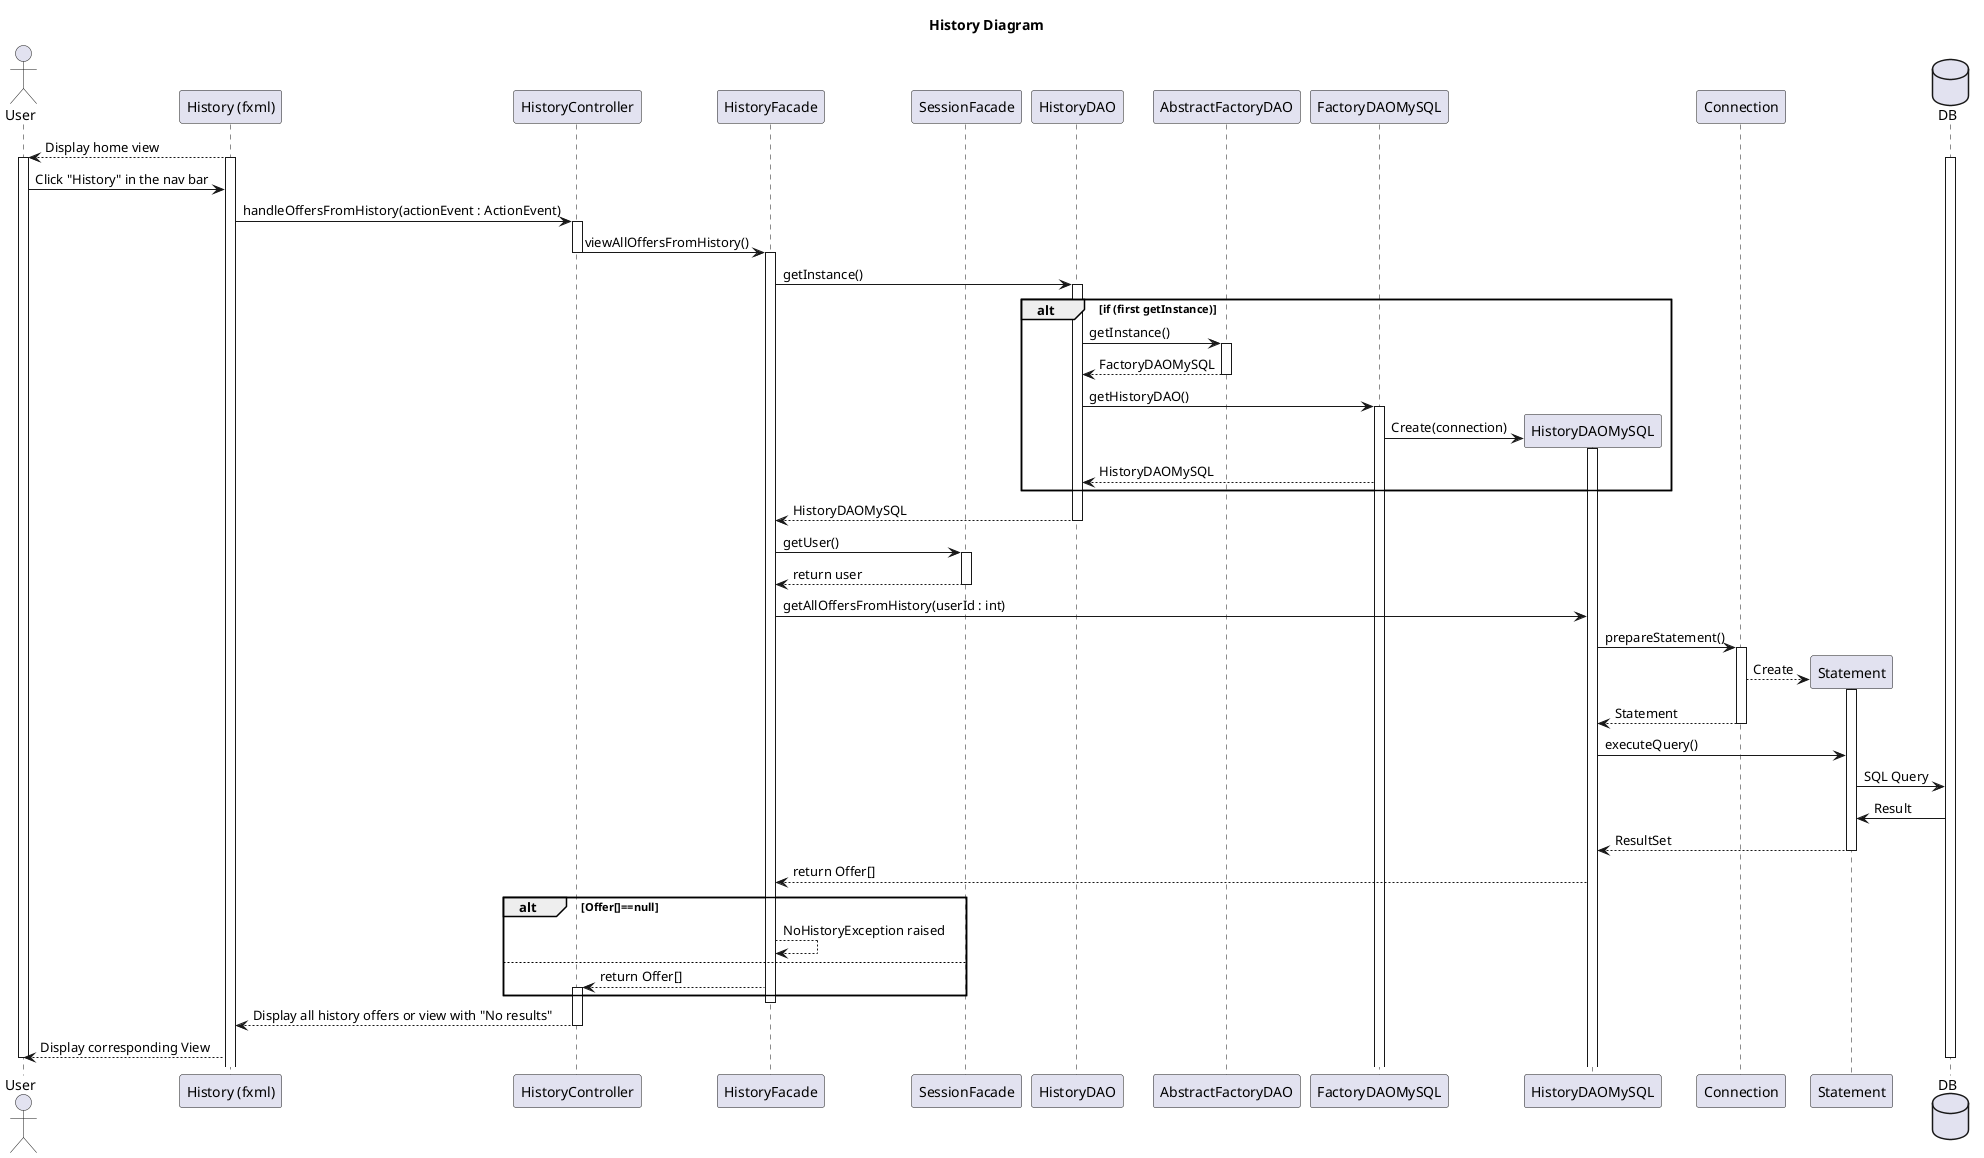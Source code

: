 @startuml
title History Diagram

actor User
participant "History (fxml)"
participant HistoryController
participant HistoryFacade
participant SessionFacade
participant HistoryDAO
participant AbstractFactoryDAO
participant FactoryDAOMySQL
participant HistoryDAOMySQL
participant Connection
participant Statement
database DB


"History (fxml)"-->User: Display home view

activate "History (fxml)"
activate User
activate DB


User->"History (fxml)": Click "History" in the nav bar

"History (fxml)"->HistoryController: handleOffersFromHistory(actionEvent : ActionEvent)

activate HistoryController

HistoryController->HistoryFacade:viewAllOffersFromHistory()

deactivate HistoryController

activate HistoryFacade

HistoryFacade->HistoryDAO : getInstance()
alt if (first getInstance)
    activate HistoryDAO
    HistoryDAO -> AbstractFactoryDAO : getInstance()
    activate AbstractFactoryDAO
    AbstractFactoryDAO --> HistoryDAO : FactoryDAOMySQL
    deactivate AbstractFactoryDAO

    HistoryDAO -> FactoryDAOMySQL : getHistoryDAO()
    activate FactoryDAOMySQL
    FactoryDAOMySQL -> HistoryDAOMySQL **:Create(connection)
    activate HistoryDAOMySQL
    FactoryDAOMySQL --> HistoryDAO : HistoryDAOMySQL
end
HistoryDAO --> HistoryFacade : HistoryDAOMySQL
deactivate HistoryDAO

HistoryFacade->SessionFacade: getUser()
activate SessionFacade
SessionFacade-->HistoryFacade: return user
deactivate SessionFacade

HistoryFacade->HistoryDAOMySQL:getAllOffersFromHistory(userId : int)
HistoryDAOMySQL->Connection: prepareStatement()
activate Connection

Connection-->Statement **: Create

activate Statement

Connection-->HistoryDAOMySQL: Statement

deactivate Connection

HistoryDAOMySQL->Statement:executeQuery()

Statement->DB: SQL Query

DB->Statement:Result

Statement-->HistoryDAOMySQL: ResultSet

deactivate Statement

HistoryDAOMySQL-->HistoryFacade: return Offer[]
alt Offer[]==null
    HistoryFacade-->HistoryFacade: NoHistoryException raised
else
    HistoryFacade-->HistoryController : return Offer[]
    activate HistoryController
end


deactivate HistoryFacade

HistoryController-->"History (fxml)": Display all history offers or view with "No results"

deactivate HistoryController

"History (fxml)"-->User: Display corresponding View

deactivate DB
deactivate User

@enduml